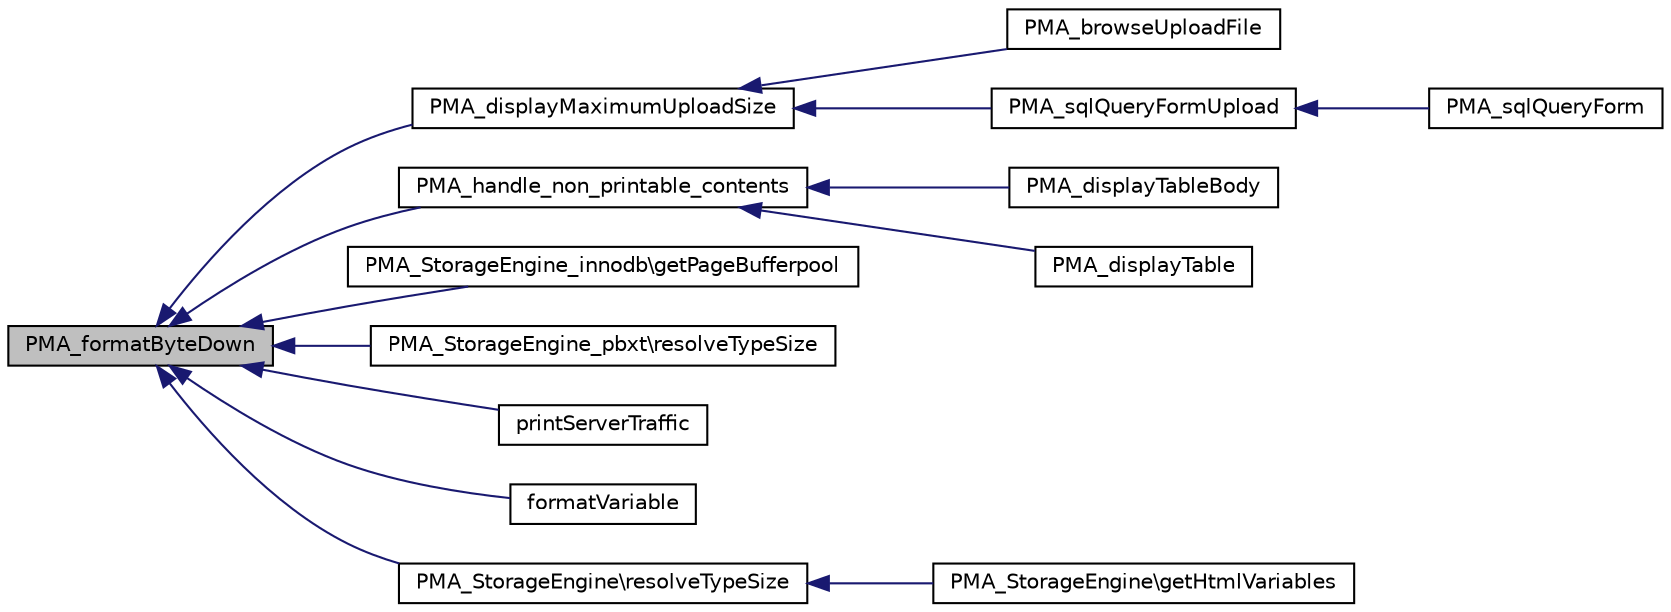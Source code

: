 digraph G
{
  edge [fontname="Helvetica",fontsize="10",labelfontname="Helvetica",labelfontsize="10"];
  node [fontname="Helvetica",fontsize="10",shape=record];
  rankdir="LR";
  Node1 [label="PMA_formatByteDown",height=0.2,width=0.4,color="black", fillcolor="grey75", style="filled" fontcolor="black"];
  Node1 -> Node2 [dir="back",color="midnightblue",fontsize="10",style="solid",fontname="Helvetica"];
  Node2 [label="PMA_displayMaximumUploadSize",height=0.2,width=0.4,color="black", fillcolor="white", style="filled",URL="$common_8lib_8php.html#a49d1b93c41dc6f92573b3e5ce19f42b8",tooltip="Displays the maximum size for an upload."];
  Node2 -> Node3 [dir="back",color="midnightblue",fontsize="10",style="solid",fontname="Helvetica"];
  Node3 [label="PMA_browseUploadFile",height=0.2,width=0.4,color="black", fillcolor="white", style="filled",URL="$common_8lib_8php.html#abcae729bf61a67408160e6566d2001be",tooltip="Display the form used to browse anywhere on the local server for a file to import."];
  Node2 -> Node4 [dir="back",color="midnightblue",fontsize="10",style="solid",fontname="Helvetica"];
  Node4 [label="PMA_sqlQueryFormUpload",height=0.2,width=0.4,color="black", fillcolor="white", style="filled",URL="$sql__query__form_8lib_8php.html#ab66af2fbf36184d027b75cf35ae49a20",tooltip="prints bookmark fieldset"];
  Node4 -> Node5 [dir="back",color="midnightblue",fontsize="10",style="solid",fontname="Helvetica"];
  Node5 [label="PMA_sqlQueryForm",height=0.2,width=0.4,color="black", fillcolor="white", style="filled",URL="$sql__query__form_8lib_8php.html#ad1f1165db8b6302766041d3d9cdda39c",tooltip="prints the sql query boxes"];
  Node1 -> Node6 [dir="back",color="midnightblue",fontsize="10",style="solid",fontname="Helvetica"];
  Node6 [label="PMA_handle_non_printable_contents",height=0.2,width=0.4,color="black", fillcolor="white", style="filled",URL="$display__tbl_8lib_8php.html#adc2b985ffe56063359ca5c9b996518f9",tooltip="Verifies what to do with non-printable contents (binary or BLOB) in Browse mode."];
  Node6 -> Node7 [dir="back",color="midnightblue",fontsize="10",style="solid",fontname="Helvetica"];
  Node7 [label="PMA_displayTableBody",height=0.2,width=0.4,color="black", fillcolor="white", style="filled",URL="$display__tbl_8lib_8php.html#a584c8e9b54e86afef57d654e60a836ed",tooltip="Displays the body of the results table."];
  Node6 -> Node8 [dir="back",color="midnightblue",fontsize="10",style="solid",fontname="Helvetica"];
  Node8 [label="PMA_displayTable",height=0.2,width=0.4,color="black", fillcolor="white", style="filled",URL="$display__tbl_8lib_8php.html#ab64d4328beb5bc6b0a62abfa39fb447a",tooltip="Displays a table of results returned by a SQL query."];
  Node1 -> Node9 [dir="back",color="midnightblue",fontsize="10",style="solid",fontname="Helvetica"];
  Node9 [label="PMA_StorageEngine_innodb\\getPageBufferpool",height=0.2,width=0.4,color="black", fillcolor="white", style="filled",URL="$classPMA__StorageEngine__innodb.html#a2faf41518500c811b3cd1c00b8a4e1d9",tooltip="returns html tables with stats over inno db buffer pool"];
  Node1 -> Node10 [dir="back",color="midnightblue",fontsize="10",style="solid",fontname="Helvetica"];
  Node10 [label="PMA_StorageEngine_pbxt\\resolveTypeSize",height=0.2,width=0.4,color="black", fillcolor="white", style="filled",URL="$classPMA__StorageEngine__pbxt.html#a880f9e26794dfc44785a8b62a7b4d9e6",tooltip="returns the pbxt engine specific handling for PMA_ENGINE_DETAILS_TYPE_SIZE variables."];
  Node1 -> Node11 [dir="back",color="midnightblue",fontsize="10",style="solid",fontname="Helvetica"];
  Node11 [label="printServerTraffic",height=0.2,width=0.4,color="black", fillcolor="white", style="filled",URL="$server__status_8php.html#abfe999235a56a874471934cd49e1598d"];
  Node1 -> Node12 [dir="back",color="midnightblue",fontsize="10",style="solid",fontname="Helvetica"];
  Node12 [label="formatVariable",height=0.2,width=0.4,color="black", fillcolor="white", style="filled",URL="$server__variables_8php.html#ae2ad6ee1a619946bb2fb29a868dac074"];
  Node1 -> Node13 [dir="back",color="midnightblue",fontsize="10",style="solid",fontname="Helvetica"];
  Node13 [label="PMA_StorageEngine\\resolveTypeSize",height=0.2,width=0.4,color="black", fillcolor="white", style="filled",URL="$classPMA__StorageEngine.html#adba50236941705f7e0a52168529fb698",tooltip="returns the engine specific handling for PMA_ENGINE_DETAILS_TYPE_SIZE type variables."];
  Node13 -> Node14 [dir="back",color="midnightblue",fontsize="10",style="solid",fontname="Helvetica"];
  Node14 [label="PMA_StorageEngine\\getHtmlVariables",height=0.2,width=0.4,color="black", fillcolor="white", style="filled",URL="$classPMA__StorageEngine.html#ab45bd9762bbe818b1f175da26b443966",tooltip="returns as HTML table of the engine&#39;s server variables"];
}
